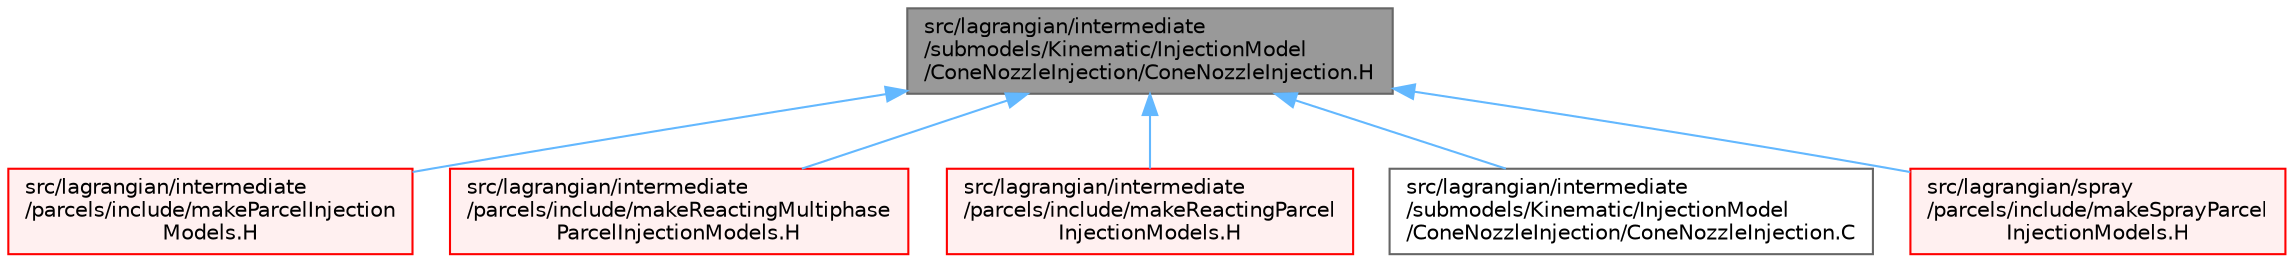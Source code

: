 digraph "src/lagrangian/intermediate/submodels/Kinematic/InjectionModel/ConeNozzleInjection/ConeNozzleInjection.H"
{
 // LATEX_PDF_SIZE
  bgcolor="transparent";
  edge [fontname=Helvetica,fontsize=10,labelfontname=Helvetica,labelfontsize=10];
  node [fontname=Helvetica,fontsize=10,shape=box,height=0.2,width=0.4];
  Node1 [id="Node000001",label="src/lagrangian/intermediate\l/submodels/Kinematic/InjectionModel\l/ConeNozzleInjection/ConeNozzleInjection.H",height=0.2,width=0.4,color="gray40", fillcolor="grey60", style="filled", fontcolor="black",tooltip=" "];
  Node1 -> Node2 [id="edge1_Node000001_Node000002",dir="back",color="steelblue1",style="solid",tooltip=" "];
  Node2 [id="Node000002",label="src/lagrangian/intermediate\l/parcels/include/makeParcelInjection\lModels.H",height=0.2,width=0.4,color="red", fillcolor="#FFF0F0", style="filled",URL="$makeParcelInjectionModels_8H.html",tooltip=" "];
  Node1 -> Node7 [id="edge2_Node000001_Node000007",dir="back",color="steelblue1",style="solid",tooltip=" "];
  Node7 [id="Node000007",label="src/lagrangian/intermediate\l/parcels/include/makeReactingMultiphase\lParcelInjectionModels.H",height=0.2,width=0.4,color="red", fillcolor="#FFF0F0", style="filled",URL="$makeReactingMultiphaseParcelInjectionModels_8H.html",tooltip=" "];
  Node1 -> Node9 [id="edge3_Node000001_Node000009",dir="back",color="steelblue1",style="solid",tooltip=" "];
  Node9 [id="Node000009",label="src/lagrangian/intermediate\l/parcels/include/makeReactingParcel\lInjectionModels.H",height=0.2,width=0.4,color="red", fillcolor="#FFF0F0", style="filled",URL="$makeReactingParcelInjectionModels_8H.html",tooltip=" "];
  Node1 -> Node12 [id="edge4_Node000001_Node000012",dir="back",color="steelblue1",style="solid",tooltip=" "];
  Node12 [id="Node000012",label="src/lagrangian/intermediate\l/submodels/Kinematic/InjectionModel\l/ConeNozzleInjection/ConeNozzleInjection.C",height=0.2,width=0.4,color="grey40", fillcolor="white", style="filled",URL="$ConeNozzleInjection_8C.html",tooltip=" "];
  Node1 -> Node13 [id="edge5_Node000001_Node000013",dir="back",color="steelblue1",style="solid",tooltip=" "];
  Node13 [id="Node000013",label="src/lagrangian/spray\l/parcels/include/makeSprayParcel\lInjectionModels.H",height=0.2,width=0.4,color="red", fillcolor="#FFF0F0", style="filled",URL="$makeSprayParcelInjectionModels_8H.html",tooltip=" "];
}
